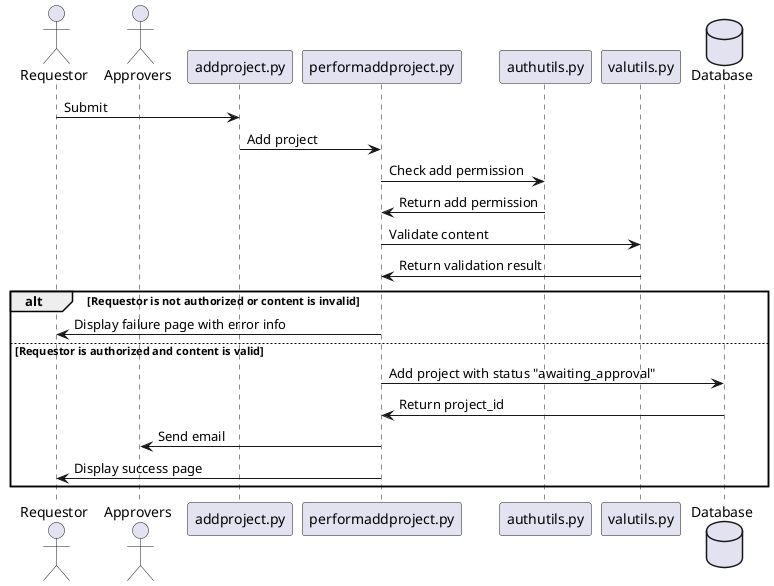 @startuml
actor Requestor
actor Approvers
participant addproject.py
participant performaddproject.py
participant authutils.py
participant valutils.py
database Database

Requestor -> addproject.py : Submit
addproject.py -> performaddproject.py : Add project
performaddproject.py -> authutils.py : Check add permission
authutils.py -> performaddproject.py : Return add permission
performaddproject.py -> valutils.py : Validate content
valutils.py -> performaddproject.py : Return validation result

alt Requestor is not authorized or content is invalid

    performaddproject.py -> Requestor : Display failure page with error info

else Requestor is authorized and content is valid

    performaddproject.py -> Database : Add project with status "awaiting_approval"
    Database -> performaddproject.py : Return project_id
    performaddproject.py -> Approvers : Send email
    performaddproject.py -> Requestor : Display success page

end
@enduml
